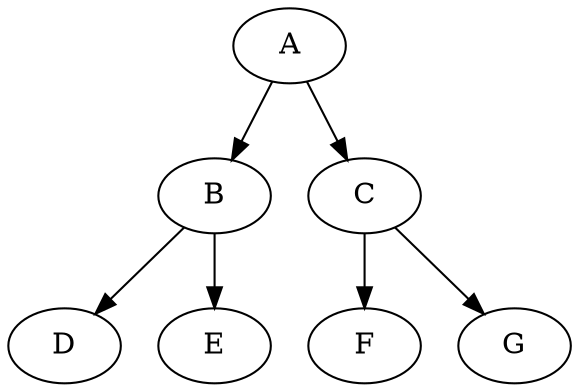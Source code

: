 // Arbre binaire parfait
digraph {
	A
	B
	C
	D
	E
	F
	G
	A -> B
	A -> C
	B -> D
	B -> E
	C -> F
	C -> G
}
